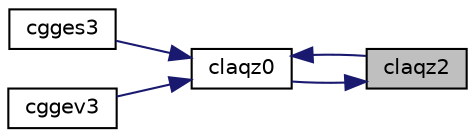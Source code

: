 digraph "claqz2"
{
 // LATEX_PDF_SIZE
  edge [fontname="Helvetica",fontsize="10",labelfontname="Helvetica",labelfontsize="10"];
  node [fontname="Helvetica",fontsize="10",shape=record];
  rankdir="RL";
  Node1 [label="claqz2",height=0.2,width=0.4,color="black", fillcolor="grey75", style="filled", fontcolor="black",tooltip="CLAQZ2"];
  Node1 -> Node2 [dir="back",color="midnightblue",fontsize="10",style="solid",fontname="Helvetica"];
  Node2 [label="claqz0",height=0.2,width=0.4,color="black", fillcolor="white", style="filled",URL="$claqz0_8f.html#aed62e805f0ae98da9dea643f1018f81c",tooltip="CLAQZ0"];
  Node2 -> Node3 [dir="back",color="midnightblue",fontsize="10",style="solid",fontname="Helvetica"];
  Node3 [label="cgges3",height=0.2,width=0.4,color="black", fillcolor="white", style="filled",URL="$cgges3_8f.html#a3dc709a1dd02201ad3cf186a12f518b7",tooltip="CGGES3 computes the eigenvalues, the Schur form, and, optionally, the matrix of Schur vectors for GE ..."];
  Node2 -> Node4 [dir="back",color="midnightblue",fontsize="10",style="solid",fontname="Helvetica"];
  Node4 [label="cggev3",height=0.2,width=0.4,color="black", fillcolor="white", style="filled",URL="$cggev3_8f.html#a2ed47545cc304bb0d7d5d50db826442a",tooltip="CGGEV3 computes the eigenvalues and, optionally, the left and/or right eigenvectors for GE matrices (..."];
  Node2 -> Node1 [dir="back",color="midnightblue",fontsize="10",style="solid",fontname="Helvetica"];
}
